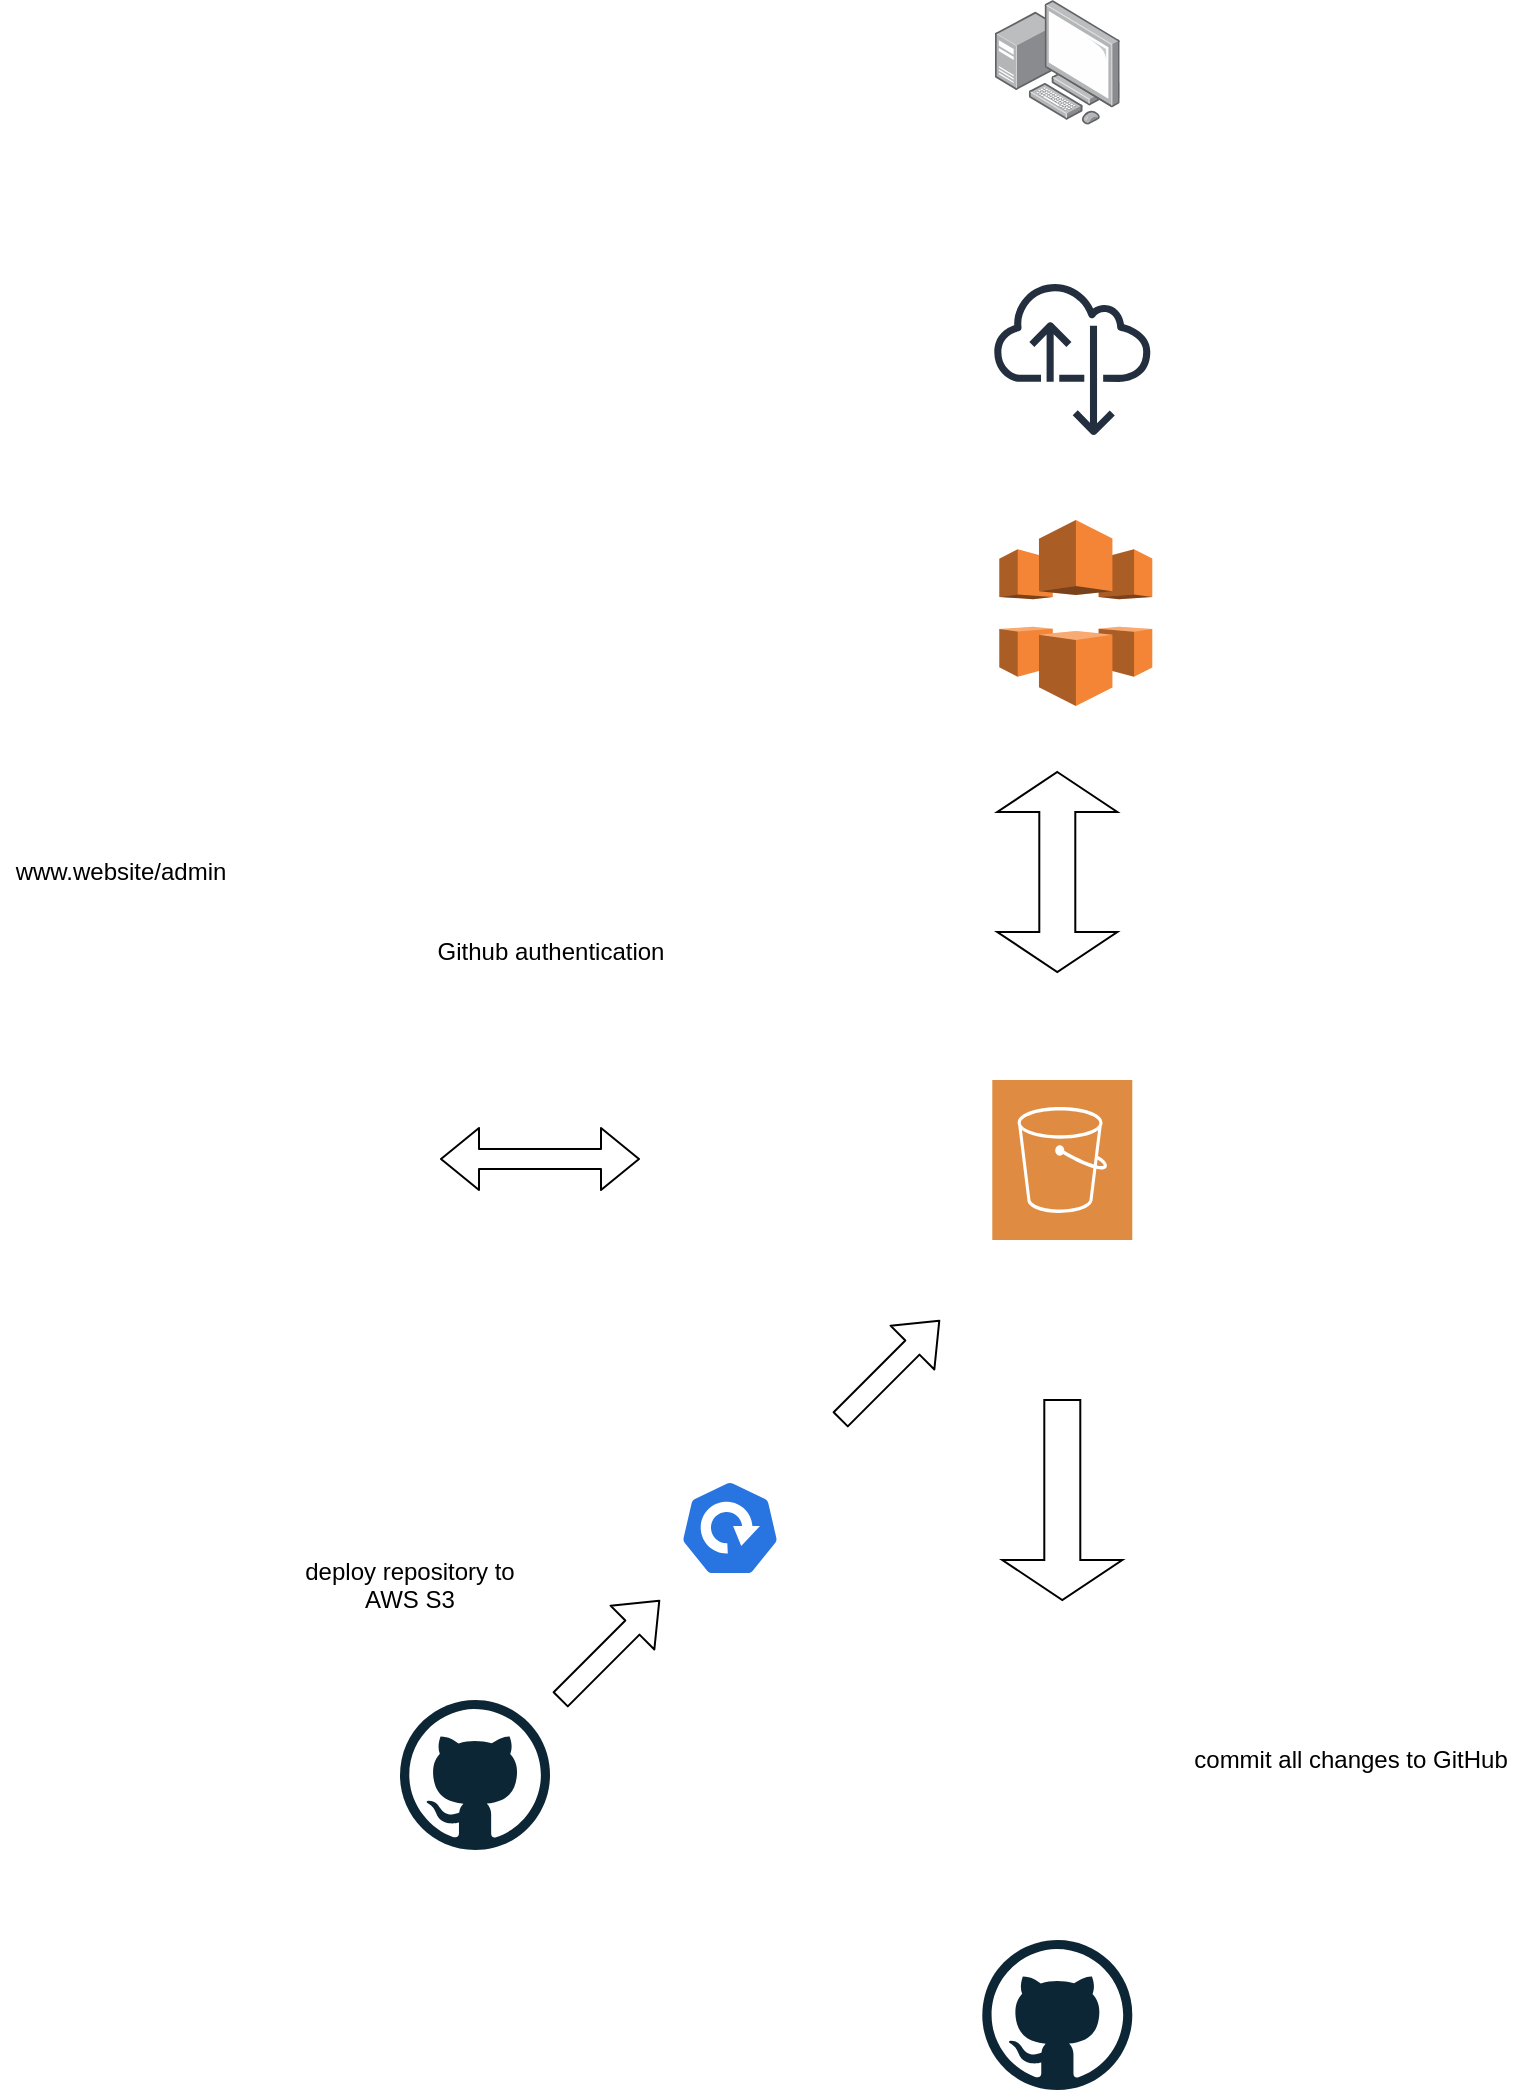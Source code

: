 <mxfile version="15.0.3" type="github">
  <diagram id="zdWM20gYpi9angxrLS6M" name="Page-1">
    <mxGraphModel dx="2350" dy="3016" grid="1" gridSize="10" guides="1" tooltips="1" connect="1" arrows="1" fold="1" page="1" pageScale="1" pageWidth="827" pageHeight="1169" math="0" shadow="0">
      <root>
        <mxCell id="0" />
        <mxCell id="1" parent="0" />
        <mxCell id="6PkHTMjWLneeFWRP05JA-1" value="" style="dashed=0;outlineConnect=0;html=1;align=center;labelPosition=center;verticalLabelPosition=bottom;verticalAlign=top;shape=mxgraph.weblogos.github" parent="1" vertex="1">
          <mxGeometry x="341.15" y="880" width="75" height="75" as="geometry" />
        </mxCell>
        <mxCell id="6PkHTMjWLneeFWRP05JA-2" value="" style="pointerEvents=1;shadow=0;dashed=0;html=1;strokeColor=none;fillColor=#DF8C42;labelPosition=center;verticalLabelPosition=bottom;verticalAlign=top;align=center;outlineConnect=0;shape=mxgraph.veeam2.aws_s3;" parent="1" vertex="1">
          <mxGeometry x="346.15" y="450" width="70" height="80" as="geometry" />
        </mxCell>
        <mxCell id="6PkHTMjWLneeFWRP05JA-3" value="" style="shape=image;html=1;verticalAlign=top;verticalLabelPosition=bottom;labelBackgroundColor=#ffffff;imageAspect=0;aspect=fixed;image=https://cdn4.iconfinder.com/data/icons/logos-brands-5/24/netlify-128.png" parent="1" vertex="1">
          <mxGeometry x="-140.0" y="410" width="128" height="128" as="geometry" />
        </mxCell>
        <mxCell id="6PkHTMjWLneeFWRP05JA-4" value="" style="outlineConnect=0;dashed=0;verticalLabelPosition=bottom;verticalAlign=top;align=center;html=1;shape=mxgraph.aws3.cloudfront;fillColor=#F58536;gradientColor=none;" parent="1" vertex="1">
          <mxGeometry x="349.65" y="170" width="76.5" height="93" as="geometry" />
        </mxCell>
        <mxCell id="6PkHTMjWLneeFWRP05JA-5" value="" style="points=[];aspect=fixed;html=1;align=center;shadow=0;dashed=0;image;image=img/lib/allied_telesis/computer_and_terminals/Personal_Computer_with_Server.svg;" parent="1" vertex="1">
          <mxGeometry x="347.45" y="-90" width="62.4" height="62.4" as="geometry" />
        </mxCell>
        <mxCell id="o_3VUVXK76rTgMvFCfvZ-1" value="" style="outlineConnect=0;fontColor=#232F3E;gradientColor=none;fillColor=#232F3E;strokeColor=none;dashed=0;verticalLabelPosition=bottom;verticalAlign=top;align=center;html=1;fontSize=12;fontStyle=0;aspect=fixed;pointerEvents=1;shape=mxgraph.aws4.internet_alt22;" vertex="1" parent="1">
          <mxGeometry x="347.15" y="50" width="78" height="78" as="geometry" />
        </mxCell>
        <mxCell id="o_3VUVXK76rTgMvFCfvZ-2" value="" style="shape=singleArrow;direction=south;whiteSpace=wrap;html=1;" vertex="1" parent="1">
          <mxGeometry x="351.15" y="610" width="60" height="100" as="geometry" />
        </mxCell>
        <mxCell id="o_3VUVXK76rTgMvFCfvZ-3" value="" style="shape=flexArrow;endArrow=classic;startArrow=classic;html=1;" edge="1" parent="1">
          <mxGeometry width="100" height="100" relative="1" as="geometry">
            <mxPoint x="70" y="489.5" as="sourcePoint" />
            <mxPoint x="170" y="489.5" as="targetPoint" />
          </mxGeometry>
        </mxCell>
        <mxCell id="o_3VUVXK76rTgMvFCfvZ-4" value="Github authentication" style="text;html=1;align=center;verticalAlign=middle;resizable=0;points=[];autosize=1;strokeColor=none;" vertex="1" parent="1">
          <mxGeometry x="60" y="376" width="130" height="20" as="geometry" />
        </mxCell>
        <mxCell id="o_3VUVXK76rTgMvFCfvZ-5" value="www.website/admin" style="text;html=1;align=center;verticalAlign=middle;resizable=0;points=[];autosize=1;strokeColor=none;" vertex="1" parent="1">
          <mxGeometry x="-150" y="336" width="120" height="20" as="geometry" />
        </mxCell>
        <mxCell id="o_3VUVXK76rTgMvFCfvZ-6" value="" style="shape=doubleArrow;whiteSpace=wrap;html=1;rotation=90;" vertex="1" parent="1">
          <mxGeometry x="328.65" y="316" width="100" height="60" as="geometry" />
        </mxCell>
        <mxCell id="o_3VUVXK76rTgMvFCfvZ-7" value="commit all changes to GitHub" style="text;html=1;align=center;verticalAlign=middle;resizable=0;points=[];autosize=1;strokeColor=none;" vertex="1" parent="1">
          <mxGeometry x="440" y="780" width="170" height="20" as="geometry" />
        </mxCell>
        <mxCell id="o_3VUVXK76rTgMvFCfvZ-8" value="" style="shape=image;html=1;verticalAlign=top;verticalLabelPosition=bottom;labelBackgroundColor=#ffffff;imageAspect=0;aspect=fixed;image=https://cdn4.iconfinder.com/data/icons/cc_mono_icon_set/blacks/48x48/key.png" vertex="1" parent="1">
          <mxGeometry x="100" y="402" width="48" height="48" as="geometry" />
        </mxCell>
        <mxCell id="o_3VUVXK76rTgMvFCfvZ-10" value="" style="shape=flexArrow;endArrow=classic;html=1;" edge="1" parent="1">
          <mxGeometry width="50" height="50" relative="1" as="geometry">
            <mxPoint x="270" y="620" as="sourcePoint" />
            <mxPoint x="320" y="570" as="targetPoint" />
          </mxGeometry>
        </mxCell>
        <mxCell id="o_3VUVXK76rTgMvFCfvZ-11" value="" style="html=1;dashed=0;whitespace=wrap;fillColor=#2875E2;strokeColor=#ffffff;points=[[0.005,0.63,0],[0.1,0.2,0],[0.9,0.2,0],[0.5,0,0],[0.995,0.63,0],[0.72,0.99,0],[0.5,1,0],[0.28,0.99,0]];shape=mxgraph.kubernetes.icon;prIcon=deploy" vertex="1" parent="1">
          <mxGeometry x="190" y="650" width="50" height="48" as="geometry" />
        </mxCell>
        <mxCell id="o_3VUVXK76rTgMvFCfvZ-12" value="" style="dashed=0;outlineConnect=0;html=1;align=center;labelPosition=center;verticalLabelPosition=bottom;verticalAlign=top;shape=mxgraph.weblogos.github" vertex="1" parent="1">
          <mxGeometry x="50" y="760" width="75" height="75" as="geometry" />
        </mxCell>
        <mxCell id="o_3VUVXK76rTgMvFCfvZ-13" value="" style="shape=flexArrow;endArrow=classic;html=1;" edge="1" parent="1">
          <mxGeometry width="50" height="50" relative="1" as="geometry">
            <mxPoint x="130" y="760" as="sourcePoint" />
            <mxPoint x="180" y="710" as="targetPoint" />
          </mxGeometry>
        </mxCell>
        <mxCell id="o_3VUVXK76rTgMvFCfvZ-14" value="&lt;div&gt;deploy repository to AWS S3&lt;/div&gt;&lt;div&gt;&lt;br&gt;&lt;/div&gt;" style="text;html=1;strokeColor=none;fillColor=none;align=center;verticalAlign=middle;whiteSpace=wrap;rounded=0;" vertex="1" parent="1">
          <mxGeometry x="-10" y="700" width="130" height="20" as="geometry" />
        </mxCell>
      </root>
    </mxGraphModel>
  </diagram>
</mxfile>
